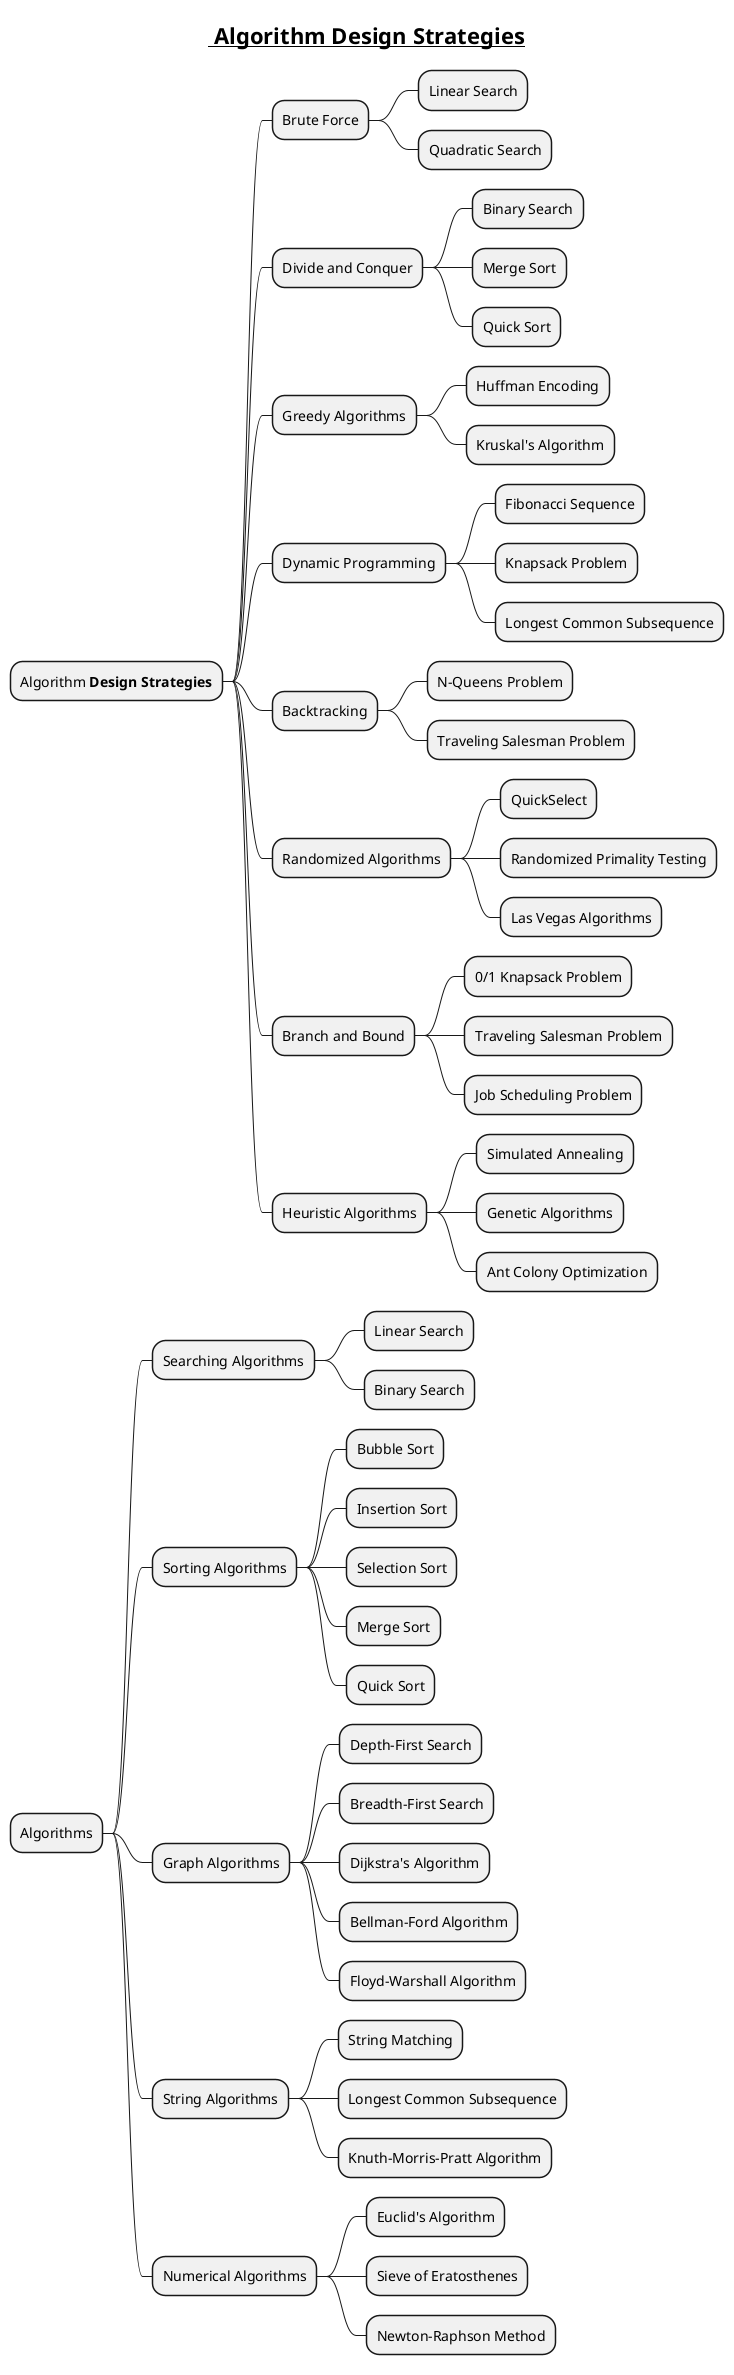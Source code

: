 @startmindmap
title =__ Algorithm Design Strategies__

* Algorithm **Design Strategies**
** Brute Force
*** Linear Search
*** Quadratic Search
** Divide and Conquer
*** Binary Search
*** Merge Sort
*** Quick Sort
** Greedy Algorithms
*** Huffman Encoding
*** Kruskal's Algorithm
** Dynamic Programming
*** Fibonacci Sequence
*** Knapsack Problem
*** Longest Common Subsequence
** Backtracking
*** N-Queens Problem
*** Traveling Salesman Problem
** Randomized Algorithms
*** QuickSelect
*** Randomized Primality Testing
*** Las Vegas Algorithms
** Branch and Bound
*** 0/1 Knapsack Problem
*** Traveling Salesman Problem
*** Job Scheduling Problem
** Heuristic Algorithms
*** Simulated Annealing
*** Genetic Algorithms
*** Ant Colony Optimization
* Algorithms
** Searching Algorithms
*** Linear Search
*** Binary Search
** Sorting Algorithms
*** Bubble Sort
*** Insertion Sort
*** Selection Sort
*** Merge Sort
*** Quick Sort
** Graph Algorithms
*** Depth-First Search
*** Breadth-First Search
*** Dijkstra's Algorithm
*** Bellman-Ford Algorithm
*** Floyd-Warshall Algorithm
** String Algorithms
*** String Matching
*** Longest Common Subsequence
*** Knuth-Morris-Pratt Algorithm
** Numerical Algorithms
*** Euclid's Algorithm
*** Sieve of Eratosthenes
*** Newton-Raphson Method
@endmindmap

